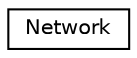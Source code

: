 digraph "Иерархия классов. Графический вид."
{
 // LATEX_PDF_SIZE
  edge [fontname="Helvetica",fontsize="10",labelfontname="Helvetica",labelfontsize="10"];
  node [fontname="Helvetica",fontsize="10",shape=record];
  rankdir="LR";
  Node0 [label="Network",height=0.2,width=0.4,color="black", fillcolor="white", style="filled",URL="$classNetwork.html",tooltip="Класс для управления сетевым подключением к серверу."];
}
